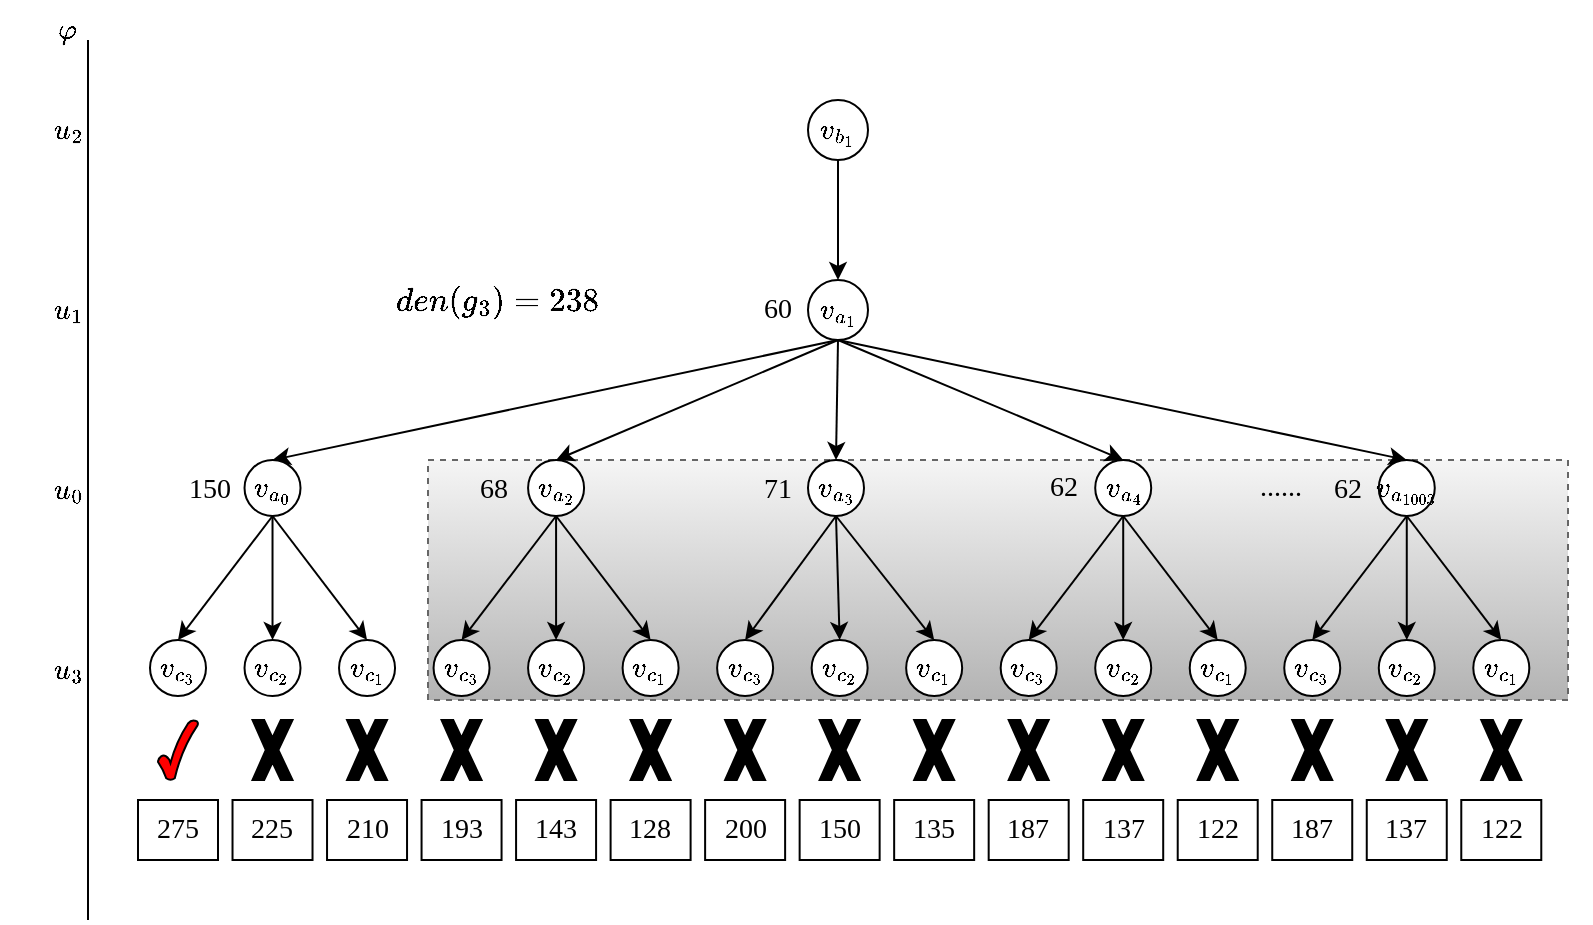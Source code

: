 <mxfile version="22.0.8" type="github">
  <diagram name="第 1 页" id="oirfP8GlLZbANJKovkfx">
    <mxGraphModel dx="1434" dy="796" grid="1" gridSize="10" guides="1" tooltips="1" connect="1" arrows="1" fold="1" page="1" pageScale="1" pageWidth="1169" pageHeight="1654" math="1" shadow="0">
      <root>
        <mxCell id="0" />
        <mxCell id="1" parent="0" />
        <mxCell id="uFLqNF3YbA82gDsRBkXz-91" value="" style="rounded=0;whiteSpace=wrap;html=1;dashed=1;fillColor=#f5f5f5;strokeColor=#666666;gradientColor=#b3b3b3;" vertex="1" parent="1">
          <mxGeometry x="220" y="290" width="570" height="120" as="geometry" />
        </mxCell>
        <mxCell id="uFLqNF3YbA82gDsRBkXz-1" value="" style="endArrow=none;html=1;rounded=0;fontSize=14;fontFamily=Times New Roman;" edge="1" parent="1">
          <mxGeometry width="50" height="50" relative="1" as="geometry">
            <mxPoint x="50" y="520" as="sourcePoint" />
            <mxPoint x="50" y="80" as="targetPoint" />
          </mxGeometry>
        </mxCell>
        <mxCell id="uFLqNF3YbA82gDsRBkXz-2" value="$$\varphi$$" style="text;html=1;strokeColor=none;fillColor=none;align=center;verticalAlign=middle;whiteSpace=wrap;rounded=0;fontFamily=Times New Roman;fontSize=14;" vertex="1" parent="1">
          <mxGeometry x="10" y="60" width="60" height="30" as="geometry" />
        </mxCell>
        <mxCell id="uFLqNF3YbA82gDsRBkXz-3" value="$$u_2$$" style="text;html=1;strokeColor=none;fillColor=none;align=center;verticalAlign=middle;whiteSpace=wrap;rounded=0;fontFamily=Times New Roman;fontSize=14;" vertex="1" parent="1">
          <mxGeometry x="10" y="110" width="60" height="30" as="geometry" />
        </mxCell>
        <mxCell id="uFLqNF3YbA82gDsRBkXz-4" value="$$u_1$$" style="text;html=1;strokeColor=none;fillColor=none;align=center;verticalAlign=middle;whiteSpace=wrap;rounded=0;fontFamily=Times New Roman;fontSize=14;" vertex="1" parent="1">
          <mxGeometry x="10" y="200" width="60" height="30" as="geometry" />
        </mxCell>
        <mxCell id="uFLqNF3YbA82gDsRBkXz-5" value="$$u_0$$" style="text;html=1;strokeColor=none;fillColor=none;align=center;verticalAlign=middle;whiteSpace=wrap;rounded=0;fontFamily=Times New Roman;fontSize=14;" vertex="1" parent="1">
          <mxGeometry x="10" y="290" width="60" height="30" as="geometry" />
        </mxCell>
        <mxCell id="uFLqNF3YbA82gDsRBkXz-6" style="edgeStyle=none;shape=connector;rounded=0;orthogonalLoop=1;jettySize=auto;html=1;exitX=0.5;exitY=0;exitDx=0;exitDy=0;labelBackgroundColor=default;strokeColor=default;align=center;verticalAlign=middle;fontFamily=Times New Roman;fontSize=14;fontColor=default;endArrow=classic;" edge="1" parent="1">
          <mxGeometry relative="1" as="geometry">
            <mxPoint x="341.5" y="120" as="sourcePoint" />
            <mxPoint x="341.5" y="120" as="targetPoint" />
          </mxGeometry>
        </mxCell>
        <mxCell id="uFLqNF3YbA82gDsRBkXz-7" style="edgeStyle=none;shape=connector;rounded=0;orthogonalLoop=1;jettySize=auto;html=1;exitX=0.5;exitY=1;exitDx=0;exitDy=0;entryX=0.5;entryY=0;entryDx=0;entryDy=0;labelBackgroundColor=default;strokeColor=default;align=center;verticalAlign=middle;fontFamily=Times New Roman;fontSize=14;fontColor=default;endArrow=classic;" edge="1" parent="1" source="uFLqNF3YbA82gDsRBkXz-8">
          <mxGeometry relative="1" as="geometry">
            <mxPoint x="425" y="200" as="targetPoint" />
          </mxGeometry>
        </mxCell>
        <mxCell id="uFLqNF3YbA82gDsRBkXz-8" value="$$v_{b_{1}}$$" style="ellipse;whiteSpace=wrap;html=1;aspect=fixed;fontFamily=Times New Roman;fontSize=14;fontColor=default;" vertex="1" parent="1">
          <mxGeometry x="410" y="110" width="30" height="30" as="geometry" />
        </mxCell>
        <mxCell id="uFLqNF3YbA82gDsRBkXz-9" style="edgeStyle=none;shape=connector;rounded=0;orthogonalLoop=1;jettySize=auto;html=1;exitX=0.5;exitY=1;exitDx=0;exitDy=0;entryX=0.5;entryY=0;entryDx=0;entryDy=0;labelBackgroundColor=default;strokeColor=default;align=center;verticalAlign=middle;fontFamily=Helvetica;fontSize=11;fontColor=default;endArrow=classic;" edge="1" parent="1" source="uFLqNF3YbA82gDsRBkXz-14" target="uFLqNF3YbA82gDsRBkXz-21">
          <mxGeometry relative="1" as="geometry" />
        </mxCell>
        <mxCell id="uFLqNF3YbA82gDsRBkXz-10" style="edgeStyle=none;shape=connector;rounded=0;orthogonalLoop=1;jettySize=auto;html=1;exitX=0.5;exitY=1;exitDx=0;exitDy=0;entryX=0.5;entryY=0;entryDx=0;entryDy=0;labelBackgroundColor=default;strokeColor=default;align=center;verticalAlign=middle;fontFamily=Helvetica;fontSize=11;fontColor=default;endArrow=classic;" edge="1" parent="1" source="uFLqNF3YbA82gDsRBkXz-14" target="uFLqNF3YbA82gDsRBkXz-22">
          <mxGeometry relative="1" as="geometry" />
        </mxCell>
        <mxCell id="uFLqNF3YbA82gDsRBkXz-11" style="edgeStyle=none;shape=connector;rounded=0;orthogonalLoop=1;jettySize=auto;html=1;exitX=0.5;exitY=1;exitDx=0;exitDy=0;entryX=0.5;entryY=0;entryDx=0;entryDy=0;labelBackgroundColor=default;strokeColor=default;align=center;verticalAlign=middle;fontFamily=Helvetica;fontSize=11;fontColor=default;endArrow=classic;" edge="1" parent="1" source="uFLqNF3YbA82gDsRBkXz-14" target="uFLqNF3YbA82gDsRBkXz-47">
          <mxGeometry relative="1" as="geometry" />
        </mxCell>
        <mxCell id="uFLqNF3YbA82gDsRBkXz-12" style="edgeStyle=none;shape=connector;rounded=0;orthogonalLoop=1;jettySize=auto;html=1;exitX=0.5;exitY=1;exitDx=0;exitDy=0;entryX=0.5;entryY=0;entryDx=0;entryDy=0;labelBackgroundColor=default;strokeColor=default;align=center;verticalAlign=middle;fontFamily=Helvetica;fontSize=11;fontColor=default;endArrow=classic;" edge="1" parent="1" source="uFLqNF3YbA82gDsRBkXz-14" target="uFLqNF3YbA82gDsRBkXz-51">
          <mxGeometry relative="1" as="geometry" />
        </mxCell>
        <mxCell id="uFLqNF3YbA82gDsRBkXz-13" style="edgeStyle=none;shape=connector;rounded=0;orthogonalLoop=1;jettySize=auto;html=1;exitX=0.5;exitY=1;exitDx=0;exitDy=0;entryX=0.5;entryY=0;entryDx=0;entryDy=0;labelBackgroundColor=default;strokeColor=default;align=center;verticalAlign=middle;fontFamily=Helvetica;fontSize=11;fontColor=default;endArrow=classic;" edge="1" parent="1" source="uFLqNF3YbA82gDsRBkXz-14" target="uFLqNF3YbA82gDsRBkXz-55">
          <mxGeometry relative="1" as="geometry" />
        </mxCell>
        <mxCell id="uFLqNF3YbA82gDsRBkXz-14" value="$$v_{a_{1}}$$" style="ellipse;whiteSpace=wrap;html=1;aspect=fixed;fontFamily=Times New Roman;fontSize=14;fontColor=default;" vertex="1" parent="1">
          <mxGeometry x="410" y="200" width="30" height="30" as="geometry" />
        </mxCell>
        <mxCell id="uFLqNF3YbA82gDsRBkXz-15" value="$$u_3$$" style="text;html=1;strokeColor=none;fillColor=none;align=center;verticalAlign=middle;whiteSpace=wrap;rounded=0;fontFamily=Times New Roman;fontSize=14;" vertex="1" parent="1">
          <mxGeometry x="10" y="380" width="60" height="30" as="geometry" />
        </mxCell>
        <mxCell id="uFLqNF3YbA82gDsRBkXz-16" value="" style="verticalLabelPosition=bottom;verticalAlign=top;html=1;shape=mxgraph.basic.x;fontFamily=Times New Roman;fontSize=14;fontColor=default;fillColor=#000000;" vertex="1" parent="1">
          <mxGeometry x="132.26" y="420" width="20" height="30" as="geometry" />
        </mxCell>
        <mxCell id="uFLqNF3YbA82gDsRBkXz-17" value="" style="verticalLabelPosition=bottom;verticalAlign=top;html=1;shape=mxgraph.basic.x;fontFamily=Times New Roman;fontSize=14;fontColor=default;fillColor=#000000;" vertex="1" parent="1">
          <mxGeometry x="179.52" y="420" width="20" height="30" as="geometry" />
        </mxCell>
        <mxCell id="uFLqNF3YbA82gDsRBkXz-18" value="275" style="rounded=0;whiteSpace=wrap;html=1;fontSize=14;fontFamily=Times New Roman;" vertex="1" parent="1">
          <mxGeometry x="75" y="460" width="40" height="30" as="geometry" />
        </mxCell>
        <mxCell id="uFLqNF3YbA82gDsRBkXz-19" value="225" style="rounded=0;whiteSpace=wrap;html=1;fontSize=14;fontFamily=Times New Roman;" vertex="1" parent="1">
          <mxGeometry x="122.26" y="460" width="40" height="30" as="geometry" />
        </mxCell>
        <mxCell id="uFLqNF3YbA82gDsRBkXz-20" value="210" style="rounded=0;whiteSpace=wrap;html=1;fontSize=14;fontFamily=Times New Roman;" vertex="1" parent="1">
          <mxGeometry x="169.52" y="460" width="40" height="30" as="geometry" />
        </mxCell>
        <mxCell id="uFLqNF3YbA82gDsRBkXz-21" value="$$v_{a_{0}}$$" style="ellipse;whiteSpace=wrap;html=1;aspect=fixed;fontFamily=Times New Roman;fontSize=14;fontColor=default;" vertex="1" parent="1">
          <mxGeometry x="128.26" y="290" width="28" height="28" as="geometry" />
        </mxCell>
        <mxCell id="uFLqNF3YbA82gDsRBkXz-22" value="$$v_{a_{2}}$$" style="ellipse;whiteSpace=wrap;html=1;aspect=fixed;fontFamily=Times New Roman;fontSize=14;fontColor=default;" vertex="1" parent="1">
          <mxGeometry x="270.041" y="290" width="28" height="28" as="geometry" />
        </mxCell>
        <mxCell id="uFLqNF3YbA82gDsRBkXz-23" value="$$v_{c_{3}}$$" style="ellipse;whiteSpace=wrap;html=1;aspect=fixed;fontFamily=Times New Roman;fontSize=14;fontColor=default;" vertex="1" parent="1">
          <mxGeometry x="81" y="380" width="28" height="28" as="geometry" />
        </mxCell>
        <mxCell id="uFLqNF3YbA82gDsRBkXz-24" style="edgeStyle=none;shape=connector;rounded=0;orthogonalLoop=1;jettySize=auto;html=1;exitX=0.5;exitY=1;exitDx=0;exitDy=0;entryX=0.5;entryY=0;entryDx=0;entryDy=0;labelBackgroundColor=default;strokeColor=default;align=center;verticalAlign=middle;fontFamily=Times New Roman;fontSize=14;fontColor=default;endArrow=classic;" edge="1" parent="1" source="uFLqNF3YbA82gDsRBkXz-21" target="uFLqNF3YbA82gDsRBkXz-23">
          <mxGeometry relative="1" as="geometry" />
        </mxCell>
        <mxCell id="uFLqNF3YbA82gDsRBkXz-25" value="$$v_{c_{2}}$$" style="ellipse;whiteSpace=wrap;html=1;aspect=fixed;fontFamily=Times New Roman;fontSize=14;fontColor=default;" vertex="1" parent="1">
          <mxGeometry x="128.26" y="380" width="28" height="28" as="geometry" />
        </mxCell>
        <mxCell id="uFLqNF3YbA82gDsRBkXz-26" style="edgeStyle=none;shape=connector;rounded=0;orthogonalLoop=1;jettySize=auto;html=1;exitX=0.5;exitY=1;exitDx=0;exitDy=0;entryX=0.5;entryY=0;entryDx=0;entryDy=0;labelBackgroundColor=default;strokeColor=default;align=center;verticalAlign=middle;fontFamily=Times New Roman;fontSize=14;fontColor=default;endArrow=classic;" edge="1" parent="1" source="uFLqNF3YbA82gDsRBkXz-21" target="uFLqNF3YbA82gDsRBkXz-25">
          <mxGeometry relative="1" as="geometry" />
        </mxCell>
        <mxCell id="uFLqNF3YbA82gDsRBkXz-27" value="$$v_{c_{1}}$$" style="ellipse;whiteSpace=wrap;html=1;aspect=fixed;fontFamily=Times New Roman;fontSize=14;fontColor=default;" vertex="1" parent="1">
          <mxGeometry x="175.521" y="380" width="28" height="28" as="geometry" />
        </mxCell>
        <mxCell id="uFLqNF3YbA82gDsRBkXz-28" style="edgeStyle=none;shape=connector;rounded=0;orthogonalLoop=1;jettySize=auto;html=1;exitX=0.5;exitY=1;exitDx=0;exitDy=0;entryX=0.5;entryY=0;entryDx=0;entryDy=0;labelBackgroundColor=default;strokeColor=default;align=center;verticalAlign=middle;fontFamily=Times New Roman;fontSize=14;fontColor=default;endArrow=classic;" edge="1" parent="1" source="uFLqNF3YbA82gDsRBkXz-21" target="uFLqNF3YbA82gDsRBkXz-27">
          <mxGeometry relative="1" as="geometry" />
        </mxCell>
        <mxCell id="uFLqNF3YbA82gDsRBkXz-29" value="$$v_{c_{3}}$$" style="ellipse;whiteSpace=wrap;html=1;aspect=fixed;fontFamily=Times New Roman;fontSize=14;fontColor=default;" vertex="1" parent="1">
          <mxGeometry x="222.781" y="380" width="28" height="28" as="geometry" />
        </mxCell>
        <mxCell id="uFLqNF3YbA82gDsRBkXz-30" style="edgeStyle=none;shape=connector;rounded=0;orthogonalLoop=1;jettySize=auto;html=1;exitX=0.5;exitY=1;exitDx=0;exitDy=0;entryX=0.5;entryY=0;entryDx=0;entryDy=0;labelBackgroundColor=default;strokeColor=default;align=center;verticalAlign=middle;fontFamily=Times New Roman;fontSize=14;fontColor=default;endArrow=classic;" edge="1" parent="1" source="uFLqNF3YbA82gDsRBkXz-22" target="uFLqNF3YbA82gDsRBkXz-29">
          <mxGeometry relative="1" as="geometry" />
        </mxCell>
        <mxCell id="uFLqNF3YbA82gDsRBkXz-31" value="$$v_{c_{2}}$$" style="ellipse;whiteSpace=wrap;html=1;aspect=fixed;fontFamily=Times New Roman;fontSize=14;fontColor=default;" vertex="1" parent="1">
          <mxGeometry x="270.041" y="380" width="28" height="28" as="geometry" />
        </mxCell>
        <mxCell id="uFLqNF3YbA82gDsRBkXz-32" style="edgeStyle=none;shape=connector;rounded=0;orthogonalLoop=1;jettySize=auto;html=1;exitX=0.5;exitY=1;exitDx=0;exitDy=0;entryX=0.5;entryY=0;entryDx=0;entryDy=0;labelBackgroundColor=default;strokeColor=default;align=center;verticalAlign=middle;fontFamily=Times New Roman;fontSize=14;fontColor=default;endArrow=classic;" edge="1" parent="1" source="uFLqNF3YbA82gDsRBkXz-22" target="uFLqNF3YbA82gDsRBkXz-31">
          <mxGeometry relative="1" as="geometry" />
        </mxCell>
        <mxCell id="uFLqNF3YbA82gDsRBkXz-33" value="$$v_{c_{1}}$$" style="ellipse;whiteSpace=wrap;html=1;aspect=fixed;fontFamily=Times New Roman;fontSize=14;fontColor=default;" vertex="1" parent="1">
          <mxGeometry x="317.301" y="380" width="28" height="28" as="geometry" />
        </mxCell>
        <mxCell id="uFLqNF3YbA82gDsRBkXz-34" style="edgeStyle=none;shape=connector;rounded=0;orthogonalLoop=1;jettySize=auto;html=1;exitX=0.5;exitY=1;exitDx=0;exitDy=0;entryX=0.5;entryY=0;entryDx=0;entryDy=0;labelBackgroundColor=default;strokeColor=default;align=center;verticalAlign=middle;fontFamily=Times New Roman;fontSize=14;fontColor=default;endArrow=classic;" edge="1" parent="1" source="uFLqNF3YbA82gDsRBkXz-22" target="uFLqNF3YbA82gDsRBkXz-33">
          <mxGeometry relative="1" as="geometry" />
        </mxCell>
        <mxCell id="uFLqNF3YbA82gDsRBkXz-35" value="$$v_{c_{3}}$$" style="ellipse;whiteSpace=wrap;html=1;aspect=fixed;fontFamily=Times New Roman;fontSize=14;fontColor=default;" vertex="1" parent="1">
          <mxGeometry x="364.562" y="380" width="28" height="28" as="geometry" />
        </mxCell>
        <mxCell id="uFLqNF3YbA82gDsRBkXz-36" value="$$v_{c_{2}}$$" style="ellipse;whiteSpace=wrap;html=1;aspect=fixed;fontFamily=Times New Roman;fontSize=14;fontColor=default;" vertex="1" parent="1">
          <mxGeometry x="411.822" y="380" width="28" height="28" as="geometry" />
        </mxCell>
        <mxCell id="uFLqNF3YbA82gDsRBkXz-37" value="$$v_{c_{1}}$$" style="ellipse;whiteSpace=wrap;html=1;aspect=fixed;fontFamily=Times New Roman;fontSize=14;fontColor=default;" vertex="1" parent="1">
          <mxGeometry x="459.082" y="380" width="28" height="28" as="geometry" />
        </mxCell>
        <mxCell id="uFLqNF3YbA82gDsRBkXz-38" value="$$v_{c_{3}}$$" style="ellipse;whiteSpace=wrap;html=1;aspect=fixed;fontFamily=Times New Roman;fontSize=14;fontColor=default;" vertex="1" parent="1">
          <mxGeometry x="506.342" y="380" width="28" height="28" as="geometry" />
        </mxCell>
        <mxCell id="uFLqNF3YbA82gDsRBkXz-39" value="$$v_{c_{2}}$$" style="ellipse;whiteSpace=wrap;html=1;aspect=fixed;fontFamily=Times New Roman;fontSize=14;fontColor=default;" vertex="1" parent="1">
          <mxGeometry x="553.603" y="380" width="28" height="28" as="geometry" />
        </mxCell>
        <mxCell id="uFLqNF3YbA82gDsRBkXz-40" value="$$v_{c_{1}}$$" style="ellipse;whiteSpace=wrap;html=1;aspect=fixed;fontFamily=Times New Roman;fontSize=14;fontColor=default;" vertex="1" parent="1">
          <mxGeometry x="600.863" y="380" width="28" height="28" as="geometry" />
        </mxCell>
        <mxCell id="uFLqNF3YbA82gDsRBkXz-41" value="$$v_{c_{3}}$$" style="ellipse;whiteSpace=wrap;html=1;aspect=fixed;fontFamily=Times New Roman;fontSize=14;fontColor=default;" vertex="1" parent="1">
          <mxGeometry x="648.123" y="380" width="28" height="28" as="geometry" />
        </mxCell>
        <mxCell id="uFLqNF3YbA82gDsRBkXz-42" value="$$v_{c_{2}}$$" style="ellipse;whiteSpace=wrap;html=1;aspect=fixed;fontFamily=Times New Roman;fontSize=14;fontColor=default;" vertex="1" parent="1">
          <mxGeometry x="695.384" y="380" width="28" height="28" as="geometry" />
        </mxCell>
        <mxCell id="uFLqNF3YbA82gDsRBkXz-43" value="$$v_{c_{1}}$$" style="ellipse;whiteSpace=wrap;html=1;aspect=fixed;fontFamily=Times New Roman;fontSize=14;fontColor=default;" vertex="1" parent="1">
          <mxGeometry x="742.644" y="380" width="28" height="28" as="geometry" />
        </mxCell>
        <mxCell id="uFLqNF3YbA82gDsRBkXz-44" style="edgeStyle=none;shape=connector;rounded=0;orthogonalLoop=1;jettySize=auto;html=1;exitX=0.5;exitY=1;exitDx=0;exitDy=0;entryX=0.5;entryY=0;entryDx=0;entryDy=0;labelBackgroundColor=default;strokeColor=default;align=center;verticalAlign=middle;fontFamily=Times New Roman;fontSize=14;fontColor=default;endArrow=classic;" edge="1" parent="1" source="uFLqNF3YbA82gDsRBkXz-47" target="uFLqNF3YbA82gDsRBkXz-35">
          <mxGeometry relative="1" as="geometry" />
        </mxCell>
        <mxCell id="uFLqNF3YbA82gDsRBkXz-45" style="edgeStyle=none;shape=connector;rounded=0;orthogonalLoop=1;jettySize=auto;html=1;exitX=0.5;exitY=1;exitDx=0;exitDy=0;entryX=0.5;entryY=0;entryDx=0;entryDy=0;labelBackgroundColor=default;strokeColor=default;align=center;verticalAlign=middle;fontFamily=Times New Roman;fontSize=14;fontColor=default;endArrow=classic;" edge="1" parent="1" source="uFLqNF3YbA82gDsRBkXz-47" target="uFLqNF3YbA82gDsRBkXz-36">
          <mxGeometry relative="1" as="geometry" />
        </mxCell>
        <mxCell id="uFLqNF3YbA82gDsRBkXz-46" style="edgeStyle=none;shape=connector;rounded=0;orthogonalLoop=1;jettySize=auto;html=1;exitX=0.5;exitY=1;exitDx=0;exitDy=0;entryX=0.5;entryY=0;entryDx=0;entryDy=0;labelBackgroundColor=default;strokeColor=default;align=center;verticalAlign=middle;fontFamily=Times New Roman;fontSize=14;fontColor=default;endArrow=classic;" edge="1" parent="1" source="uFLqNF3YbA82gDsRBkXz-47" target="uFLqNF3YbA82gDsRBkXz-37">
          <mxGeometry relative="1" as="geometry" />
        </mxCell>
        <mxCell id="uFLqNF3YbA82gDsRBkXz-47" value="$$v_{a_{3}}$$" style="ellipse;whiteSpace=wrap;html=1;aspect=fixed;fontFamily=Times New Roman;fontSize=14;fontColor=default;" vertex="1" parent="1">
          <mxGeometry x="410" y="290" width="28" height="28" as="geometry" />
        </mxCell>
        <mxCell id="uFLqNF3YbA82gDsRBkXz-48" style="edgeStyle=none;shape=connector;rounded=0;orthogonalLoop=1;jettySize=auto;html=1;exitX=0.5;exitY=1;exitDx=0;exitDy=0;entryX=0.5;entryY=0;entryDx=0;entryDy=0;labelBackgroundColor=default;strokeColor=default;align=center;verticalAlign=middle;fontFamily=Times New Roman;fontSize=14;fontColor=default;endArrow=classic;" edge="1" parent="1" source="uFLqNF3YbA82gDsRBkXz-51" target="uFLqNF3YbA82gDsRBkXz-38">
          <mxGeometry relative="1" as="geometry" />
        </mxCell>
        <mxCell id="uFLqNF3YbA82gDsRBkXz-49" style="edgeStyle=none;shape=connector;rounded=0;orthogonalLoop=1;jettySize=auto;html=1;exitX=0.5;exitY=1;exitDx=0;exitDy=0;entryX=0.5;entryY=0;entryDx=0;entryDy=0;labelBackgroundColor=default;strokeColor=default;align=center;verticalAlign=middle;fontFamily=Times New Roman;fontSize=14;fontColor=default;endArrow=classic;" edge="1" parent="1" source="uFLqNF3YbA82gDsRBkXz-51" target="uFLqNF3YbA82gDsRBkXz-39">
          <mxGeometry relative="1" as="geometry" />
        </mxCell>
        <mxCell id="uFLqNF3YbA82gDsRBkXz-50" style="edgeStyle=none;shape=connector;rounded=0;orthogonalLoop=1;jettySize=auto;html=1;exitX=0.5;exitY=1;exitDx=0;exitDy=0;entryX=0.5;entryY=0;entryDx=0;entryDy=0;labelBackgroundColor=default;strokeColor=default;align=center;verticalAlign=middle;fontFamily=Times New Roman;fontSize=14;fontColor=default;endArrow=classic;" edge="1" parent="1" source="uFLqNF3YbA82gDsRBkXz-51" target="uFLqNF3YbA82gDsRBkXz-40">
          <mxGeometry relative="1" as="geometry" />
        </mxCell>
        <mxCell id="uFLqNF3YbA82gDsRBkXz-51" value="$$v_{a_{4}}$$" style="ellipse;whiteSpace=wrap;html=1;aspect=fixed;fontFamily=Times New Roman;fontSize=14;fontColor=default;" vertex="1" parent="1">
          <mxGeometry x="553.603" y="290" width="28" height="28" as="geometry" />
        </mxCell>
        <mxCell id="uFLqNF3YbA82gDsRBkXz-52" style="edgeStyle=none;shape=connector;rounded=0;orthogonalLoop=1;jettySize=auto;html=1;exitX=0.5;exitY=1;exitDx=0;exitDy=0;entryX=0.5;entryY=0;entryDx=0;entryDy=0;labelBackgroundColor=default;strokeColor=default;align=center;verticalAlign=middle;fontFamily=Times New Roman;fontSize=14;fontColor=default;endArrow=classic;" edge="1" parent="1" source="uFLqNF3YbA82gDsRBkXz-55" target="uFLqNF3YbA82gDsRBkXz-41">
          <mxGeometry relative="1" as="geometry" />
        </mxCell>
        <mxCell id="uFLqNF3YbA82gDsRBkXz-53" style="edgeStyle=none;shape=connector;rounded=0;orthogonalLoop=1;jettySize=auto;html=1;exitX=0.5;exitY=1;exitDx=0;exitDy=0;entryX=0.5;entryY=0;entryDx=0;entryDy=0;labelBackgroundColor=default;strokeColor=default;align=center;verticalAlign=middle;fontFamily=Times New Roman;fontSize=14;fontColor=default;endArrow=classic;" edge="1" parent="1" source="uFLqNF3YbA82gDsRBkXz-55" target="uFLqNF3YbA82gDsRBkXz-42">
          <mxGeometry relative="1" as="geometry" />
        </mxCell>
        <mxCell id="uFLqNF3YbA82gDsRBkXz-54" style="edgeStyle=none;shape=connector;rounded=0;orthogonalLoop=1;jettySize=auto;html=1;exitX=0.5;exitY=1;exitDx=0;exitDy=0;entryX=0.5;entryY=0;entryDx=0;entryDy=0;labelBackgroundColor=default;strokeColor=default;align=center;verticalAlign=middle;fontFamily=Times New Roman;fontSize=14;fontColor=default;endArrow=classic;" edge="1" parent="1" source="uFLqNF3YbA82gDsRBkXz-55" target="uFLqNF3YbA82gDsRBkXz-43">
          <mxGeometry relative="1" as="geometry" />
        </mxCell>
        <mxCell id="uFLqNF3YbA82gDsRBkXz-55" value="$$v_{a_{1003}}$$" style="ellipse;whiteSpace=wrap;html=1;aspect=fixed;fontFamily=Times New Roman;fontSize=14;fontColor=default;" vertex="1" parent="1">
          <mxGeometry x="695.384" y="290" width="28" height="28" as="geometry" />
        </mxCell>
        <mxCell id="uFLqNF3YbA82gDsRBkXz-56" value="......" style="text;html=1;strokeColor=none;fillColor=none;align=center;verticalAlign=middle;whiteSpace=wrap;rounded=0;fontSize=14;fontFamily=Times New Roman;fontColor=default;" vertex="1" parent="1">
          <mxGeometry x="618.285" y="290" width="56.712" height="28" as="geometry" />
        </mxCell>
        <mxCell id="uFLqNF3YbA82gDsRBkXz-57" value="" style="verticalLabelPosition=bottom;verticalAlign=top;html=1;shape=mxgraph.basic.tick;fontFamily=Times New Roman;fontSize=14;fontColor=#000000;fillColor=#ff0000;" vertex="1" parent="1">
          <mxGeometry x="85" y="420" width="20" height="30" as="geometry" />
        </mxCell>
        <mxCell id="uFLqNF3YbA82gDsRBkXz-58" value="" style="verticalLabelPosition=bottom;verticalAlign=top;html=1;shape=mxgraph.basic.x;fontFamily=Times New Roman;fontSize=14;fontColor=default;fillColor=#000000;" vertex="1" parent="1">
          <mxGeometry x="226.78" y="420" width="20" height="30" as="geometry" />
        </mxCell>
        <mxCell id="uFLqNF3YbA82gDsRBkXz-59" value="" style="verticalLabelPosition=bottom;verticalAlign=top;html=1;shape=mxgraph.basic.x;fontFamily=Times New Roman;fontSize=14;fontColor=default;fillColor=#000000;" vertex="1" parent="1">
          <mxGeometry x="274.04" y="420" width="20" height="30" as="geometry" />
        </mxCell>
        <mxCell id="uFLqNF3YbA82gDsRBkXz-60" value="" style="verticalLabelPosition=bottom;verticalAlign=top;html=1;shape=mxgraph.basic.x;fontFamily=Times New Roman;fontSize=14;fontColor=default;fillColor=#000000;" vertex="1" parent="1">
          <mxGeometry x="321.3" y="420" width="20" height="30" as="geometry" />
        </mxCell>
        <mxCell id="uFLqNF3YbA82gDsRBkXz-61" value="" style="verticalLabelPosition=bottom;verticalAlign=top;html=1;shape=mxgraph.basic.x;fontFamily=Times New Roman;fontSize=14;fontColor=default;fillColor=#000000;" vertex="1" parent="1">
          <mxGeometry x="368.56" y="420" width="20" height="30" as="geometry" />
        </mxCell>
        <mxCell id="uFLqNF3YbA82gDsRBkXz-62" value="" style="verticalLabelPosition=bottom;verticalAlign=top;html=1;shape=mxgraph.basic.x;fontFamily=Times New Roman;fontSize=14;fontColor=default;fillColor=#000000;" vertex="1" parent="1">
          <mxGeometry x="415.82" y="420" width="20" height="30" as="geometry" />
        </mxCell>
        <mxCell id="uFLqNF3YbA82gDsRBkXz-63" value="" style="verticalLabelPosition=bottom;verticalAlign=top;html=1;shape=mxgraph.basic.x;fontFamily=Times New Roman;fontSize=14;fontColor=default;fillColor=#000000;" vertex="1" parent="1">
          <mxGeometry x="463.08" y="420" width="20" height="30" as="geometry" />
        </mxCell>
        <mxCell id="uFLqNF3YbA82gDsRBkXz-64" value="" style="verticalLabelPosition=bottom;verticalAlign=top;html=1;shape=mxgraph.basic.x;fontFamily=Times New Roman;fontSize=14;fontColor=default;fillColor=#000000;" vertex="1" parent="1">
          <mxGeometry x="510.34" y="420" width="20" height="30" as="geometry" />
        </mxCell>
        <mxCell id="uFLqNF3YbA82gDsRBkXz-65" value="" style="verticalLabelPosition=bottom;verticalAlign=top;html=1;shape=mxgraph.basic.x;fontFamily=Times New Roman;fontSize=14;fontColor=default;fillColor=#000000;" vertex="1" parent="1">
          <mxGeometry x="557.6" y="420" width="20" height="30" as="geometry" />
        </mxCell>
        <mxCell id="uFLqNF3YbA82gDsRBkXz-66" value="" style="verticalLabelPosition=bottom;verticalAlign=top;html=1;shape=mxgraph.basic.x;fontFamily=Times New Roman;fontSize=14;fontColor=default;fillColor=#000000;" vertex="1" parent="1">
          <mxGeometry x="604.86" y="420" width="20" height="30" as="geometry" />
        </mxCell>
        <mxCell id="uFLqNF3YbA82gDsRBkXz-67" value="" style="verticalLabelPosition=bottom;verticalAlign=top;html=1;shape=mxgraph.basic.x;fontFamily=Times New Roman;fontSize=14;fontColor=default;fillColor=#000000;" vertex="1" parent="1">
          <mxGeometry x="652.12" y="420" width="20" height="30" as="geometry" />
        </mxCell>
        <mxCell id="uFLqNF3YbA82gDsRBkXz-68" value="" style="verticalLabelPosition=bottom;verticalAlign=top;html=1;shape=mxgraph.basic.x;fontFamily=Times New Roman;fontSize=14;fontColor=default;fillColor=#000000;" vertex="1" parent="1">
          <mxGeometry x="699.38" y="420" width="20" height="30" as="geometry" />
        </mxCell>
        <mxCell id="uFLqNF3YbA82gDsRBkXz-69" value="" style="verticalLabelPosition=bottom;verticalAlign=top;html=1;shape=mxgraph.basic.x;fontFamily=Times New Roman;fontSize=14;fontColor=default;fillColor=#000000;" vertex="1" parent="1">
          <mxGeometry x="746.64" y="420" width="20" height="30" as="geometry" />
        </mxCell>
        <mxCell id="uFLqNF3YbA82gDsRBkXz-70" value="193" style="rounded=0;whiteSpace=wrap;html=1;fontSize=14;fontFamily=Times New Roman;" vertex="1" parent="1">
          <mxGeometry x="216.78" y="460" width="40" height="30" as="geometry" />
        </mxCell>
        <mxCell id="uFLqNF3YbA82gDsRBkXz-71" value="143" style="rounded=0;whiteSpace=wrap;html=1;fontSize=14;fontFamily=Times New Roman;" vertex="1" parent="1">
          <mxGeometry x="264.04" y="460" width="40" height="30" as="geometry" />
        </mxCell>
        <mxCell id="uFLqNF3YbA82gDsRBkXz-72" value="128" style="rounded=0;whiteSpace=wrap;html=1;fontSize=14;fontFamily=Times New Roman;" vertex="1" parent="1">
          <mxGeometry x="311.3" y="460" width="40" height="30" as="geometry" />
        </mxCell>
        <mxCell id="uFLqNF3YbA82gDsRBkXz-73" value="200" style="rounded=0;whiteSpace=wrap;html=1;fontSize=14;fontFamily=Times New Roman;" vertex="1" parent="1">
          <mxGeometry x="358.56" y="460" width="40" height="30" as="geometry" />
        </mxCell>
        <mxCell id="uFLqNF3YbA82gDsRBkXz-74" value="150" style="rounded=0;whiteSpace=wrap;html=1;fontSize=14;fontFamily=Times New Roman;" vertex="1" parent="1">
          <mxGeometry x="405.82" y="460" width="40" height="30" as="geometry" />
        </mxCell>
        <mxCell id="uFLqNF3YbA82gDsRBkXz-75" value="135" style="rounded=0;whiteSpace=wrap;html=1;fontSize=14;fontFamily=Times New Roman;" vertex="1" parent="1">
          <mxGeometry x="453.08" y="460" width="40" height="30" as="geometry" />
        </mxCell>
        <mxCell id="uFLqNF3YbA82gDsRBkXz-76" value="187" style="rounded=0;whiteSpace=wrap;html=1;fontSize=14;fontFamily=Times New Roman;" vertex="1" parent="1">
          <mxGeometry x="500.34" y="460" width="40" height="30" as="geometry" />
        </mxCell>
        <mxCell id="uFLqNF3YbA82gDsRBkXz-77" value="137" style="rounded=0;whiteSpace=wrap;html=1;fontSize=14;fontFamily=Times New Roman;" vertex="1" parent="1">
          <mxGeometry x="547.6" y="460" width="40" height="30" as="geometry" />
        </mxCell>
        <mxCell id="uFLqNF3YbA82gDsRBkXz-78" value="122" style="rounded=0;whiteSpace=wrap;html=1;fontSize=14;fontFamily=Times New Roman;" vertex="1" parent="1">
          <mxGeometry x="594.86" y="460" width="40" height="30" as="geometry" />
        </mxCell>
        <mxCell id="uFLqNF3YbA82gDsRBkXz-79" value="187" style="rounded=0;whiteSpace=wrap;html=1;fontSize=14;fontFamily=Times New Roman;" vertex="1" parent="1">
          <mxGeometry x="642.12" y="460" width="40" height="30" as="geometry" />
        </mxCell>
        <mxCell id="uFLqNF3YbA82gDsRBkXz-80" value="137" style="rounded=0;whiteSpace=wrap;html=1;fontSize=14;fontFamily=Times New Roman;" vertex="1" parent="1">
          <mxGeometry x="689.38" y="460" width="40" height="30" as="geometry" />
        </mxCell>
        <mxCell id="uFLqNF3YbA82gDsRBkXz-81" value="122" style="rounded=0;whiteSpace=wrap;html=1;fontSize=14;fontFamily=Times New Roman;" vertex="1" parent="1">
          <mxGeometry x="736.64" y="460" width="40" height="30" as="geometry" />
        </mxCell>
        <mxCell id="uFLqNF3YbA82gDsRBkXz-82" value="$$den(g_3)=238$$" style="text;html=1;strokeColor=none;fillColor=none;align=center;verticalAlign=middle;whiteSpace=wrap;rounded=0;fontSize=16;fontFamily=Times New Roman;fontColor=default;" vertex="1" parent="1">
          <mxGeometry x="209.52" y="190" width="90" height="40" as="geometry" />
        </mxCell>
        <mxCell id="uFLqNF3YbA82gDsRBkXz-83" value="60" style="text;html=1;strokeColor=none;fillColor=none;align=center;verticalAlign=middle;whiteSpace=wrap;rounded=0;fontFamily=Times New Roman;fontSize=14;" vertex="1" parent="1">
          <mxGeometry x="365" y="200" width="60" height="30" as="geometry" />
        </mxCell>
        <mxCell id="uFLqNF3YbA82gDsRBkXz-84" value="150" style="text;html=1;strokeColor=none;fillColor=none;align=center;verticalAlign=middle;whiteSpace=wrap;rounded=0;fontFamily=Times New Roman;fontSize=14;" vertex="1" parent="1">
          <mxGeometry x="81" y="290" width="60" height="30" as="geometry" />
        </mxCell>
        <mxCell id="uFLqNF3YbA82gDsRBkXz-85" value="68" style="text;html=1;strokeColor=none;fillColor=none;align=center;verticalAlign=middle;whiteSpace=wrap;rounded=0;fontFamily=Times New Roman;fontSize=14;" vertex="1" parent="1">
          <mxGeometry x="222.78" y="290" width="60" height="30" as="geometry" />
        </mxCell>
        <mxCell id="uFLqNF3YbA82gDsRBkXz-86" value="71" style="text;html=1;strokeColor=none;fillColor=none;align=center;verticalAlign=middle;whiteSpace=wrap;rounded=0;fontFamily=Times New Roman;fontSize=14;" vertex="1" parent="1">
          <mxGeometry x="364.56" y="290" width="60" height="30" as="geometry" />
        </mxCell>
        <mxCell id="uFLqNF3YbA82gDsRBkXz-87" value="62" style="text;html=1;strokeColor=none;fillColor=none;align=center;verticalAlign=middle;whiteSpace=wrap;rounded=0;fontFamily=Times New Roman;fontSize=14;" vertex="1" parent="1">
          <mxGeometry x="508.34" y="289" width="60" height="30" as="geometry" />
        </mxCell>
        <mxCell id="uFLqNF3YbA82gDsRBkXz-88" value="62" style="text;html=1;strokeColor=none;fillColor=none;align=center;verticalAlign=middle;whiteSpace=wrap;rounded=0;fontFamily=Times New Roman;fontSize=14;" vertex="1" parent="1">
          <mxGeometry x="650.12" y="290" width="60" height="30" as="geometry" />
        </mxCell>
      </root>
    </mxGraphModel>
  </diagram>
</mxfile>
